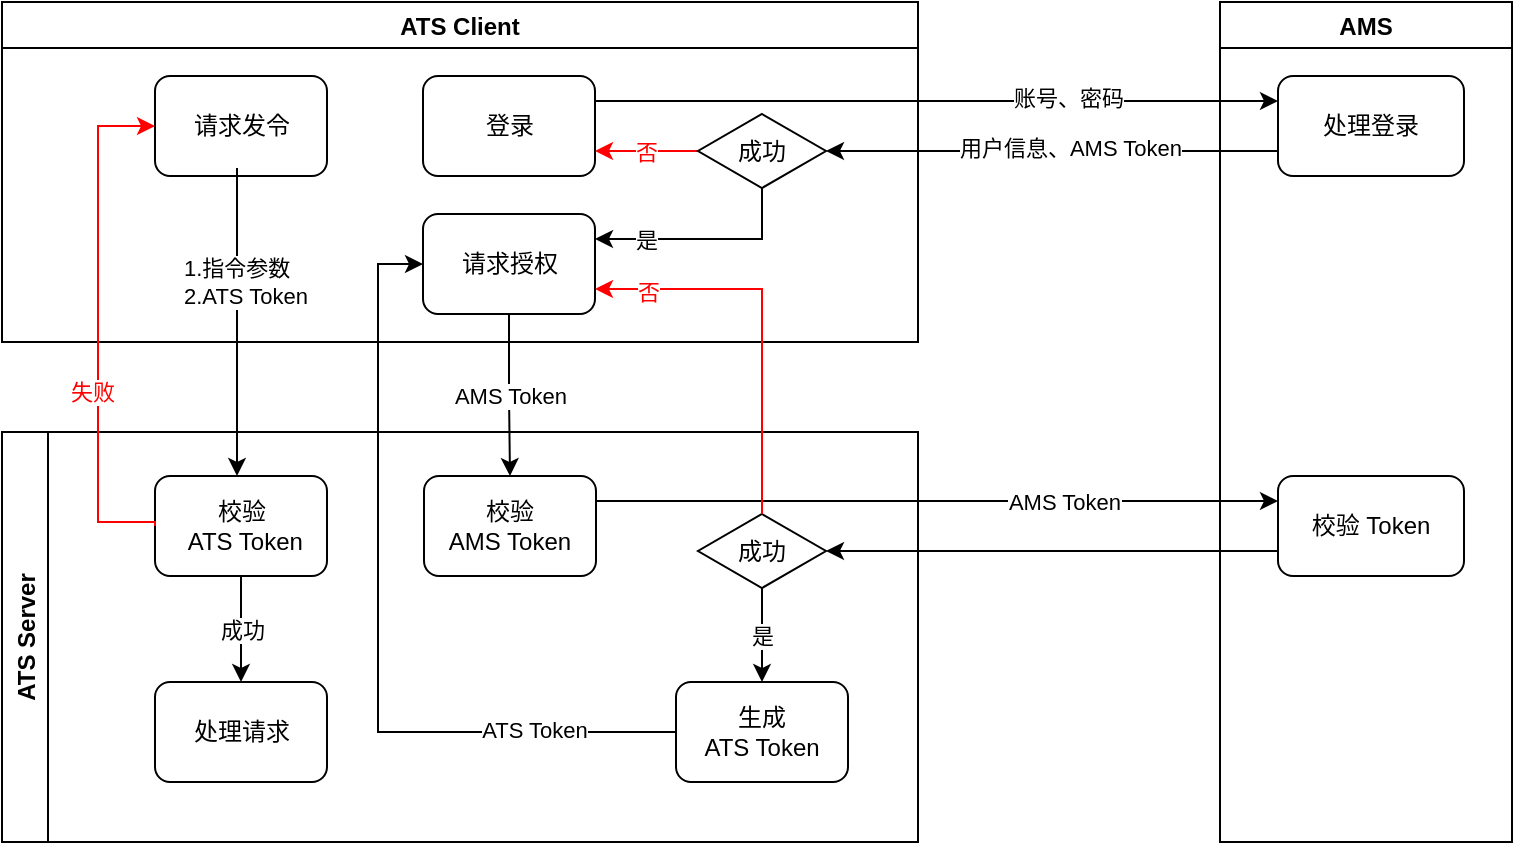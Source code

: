 <mxfile version="17.1.3" type="github">
  <diagram id="XbOKaqfH4eZdRzvgGnbF" name="Page-1">
    <mxGraphModel dx="1038" dy="547" grid="1" gridSize="10" guides="1" tooltips="1" connect="1" arrows="1" fold="1" page="1" pageScale="1" pageWidth="827" pageHeight="1169" math="0" shadow="0">
      <root>
        <mxCell id="0" />
        <mxCell id="1" parent="0" />
        <mxCell id="rXvFDF5TVlSO3VW0NlAG-10" value="ATS Server" style="swimlane;horizontal=0;" parent="1" vertex="1">
          <mxGeometry x="36" y="235" width="458" height="205" as="geometry">
            <mxRectangle x="340" y="130" width="30" height="80" as="alternateBounds" />
          </mxGeometry>
        </mxCell>
        <mxCell id="rXvFDF5TVlSO3VW0NlAG-57" value="成功" style="edgeStyle=orthogonalEdgeStyle;rounded=0;orthogonalLoop=1;jettySize=auto;html=1;exitX=0.5;exitY=1;exitDx=0;exitDy=0;entryX=0.5;entryY=0;entryDx=0;entryDy=0;" parent="rXvFDF5TVlSO3VW0NlAG-10" source="rXvFDF5TVlSO3VW0NlAG-26" target="rXvFDF5TVlSO3VW0NlAG-36" edge="1">
          <mxGeometry relative="1" as="geometry">
            <Array as="points">
              <mxPoint x="120" y="95" />
              <mxPoint x="120" y="95" />
            </Array>
          </mxGeometry>
        </mxCell>
        <mxCell id="rXvFDF5TVlSO3VW0NlAG-36" value="处理请求" style="rounded=1;whiteSpace=wrap;html=1;" parent="rXvFDF5TVlSO3VW0NlAG-10" vertex="1">
          <mxGeometry x="76.5" y="125" width="86" height="50" as="geometry" />
        </mxCell>
        <mxCell id="mAMvdcGGfRFucHx00YFO-1" value="校验 &lt;br&gt;AMS Token" style="rounded=1;whiteSpace=wrap;html=1;" parent="rXvFDF5TVlSO3VW0NlAG-10" vertex="1">
          <mxGeometry x="211" y="22" width="86" height="50" as="geometry" />
        </mxCell>
        <mxCell id="dtZ8uvpMmHiGqUTTxJMK-4" value="是" style="edgeStyle=orthogonalEdgeStyle;rounded=0;orthogonalLoop=1;jettySize=auto;html=1;exitX=0.5;exitY=1;exitDx=0;exitDy=0;entryX=0.5;entryY=0;entryDx=0;entryDy=0;fontColor=#000000;strokeColor=#000000;" edge="1" parent="rXvFDF5TVlSO3VW0NlAG-10" source="mAMvdcGGfRFucHx00YFO-33" target="mAMvdcGGfRFucHx00YFO-36">
          <mxGeometry relative="1" as="geometry" />
        </mxCell>
        <mxCell id="mAMvdcGGfRFucHx00YFO-33" value="成功" style="rhombus;whiteSpace=wrap;html=1;" parent="rXvFDF5TVlSO3VW0NlAG-10" vertex="1">
          <mxGeometry x="348" y="41" width="64" height="37" as="geometry" />
        </mxCell>
        <mxCell id="mAMvdcGGfRFucHx00YFO-36" value="生成 &lt;br&gt;ATS Token" style="rounded=1;whiteSpace=wrap;html=1;" parent="rXvFDF5TVlSO3VW0NlAG-10" vertex="1">
          <mxGeometry x="337" y="125" width="86" height="50" as="geometry" />
        </mxCell>
        <mxCell id="rXvFDF5TVlSO3VW0NlAG-26" value="校验&lt;br&gt;&amp;nbsp;ATS Token" style="rounded=1;whiteSpace=wrap;html=1;" parent="rXvFDF5TVlSO3VW0NlAG-10" vertex="1">
          <mxGeometry x="76.5" y="22" width="86" height="50" as="geometry" />
        </mxCell>
        <mxCell id="rXvFDF5TVlSO3VW0NlAG-14" value="AMS" style="swimlane;" parent="1" vertex="1">
          <mxGeometry x="645" y="20" width="146" height="420" as="geometry" />
        </mxCell>
        <mxCell id="rXvFDF5TVlSO3VW0NlAG-52" value="校验 Token" style="rounded=1;whiteSpace=wrap;html=1;" parent="rXvFDF5TVlSO3VW0NlAG-14" vertex="1">
          <mxGeometry x="29" y="237" width="93" height="50" as="geometry" />
        </mxCell>
        <mxCell id="mAMvdcGGfRFucHx00YFO-14" value="处理登录" style="rounded=1;whiteSpace=wrap;html=1;" parent="rXvFDF5TVlSO3VW0NlAG-14" vertex="1">
          <mxGeometry x="29" y="37" width="93" height="50" as="geometry" />
        </mxCell>
        <mxCell id="rXvFDF5TVlSO3VW0NlAG-50" value="ATS Client" style="swimlane;" parent="1" vertex="1">
          <mxGeometry x="36" y="20" width="458" height="170" as="geometry" />
        </mxCell>
        <mxCell id="rXvFDF5TVlSO3VW0NlAG-51" value="登录" style="rounded=1;whiteSpace=wrap;html=1;" parent="rXvFDF5TVlSO3VW0NlAG-50" vertex="1">
          <mxGeometry x="210.5" y="37" width="86" height="50" as="geometry" />
        </mxCell>
        <mxCell id="rXvFDF5TVlSO3VW0NlAG-55" value="请求发令" style="rounded=1;whiteSpace=wrap;html=1;" parent="rXvFDF5TVlSO3VW0NlAG-50" vertex="1">
          <mxGeometry x="76.5" y="37" width="86" height="50" as="geometry" />
        </mxCell>
        <mxCell id="mAMvdcGGfRFucHx00YFO-24" style="edgeStyle=orthogonalEdgeStyle;rounded=0;orthogonalLoop=1;jettySize=auto;html=1;exitX=0.5;exitY=1;exitDx=0;exitDy=0;entryX=1;entryY=0.25;entryDx=0;entryDy=0;" parent="rXvFDF5TVlSO3VW0NlAG-50" source="mAMvdcGGfRFucHx00YFO-21" target="mAMvdcGGfRFucHx00YFO-23" edge="1">
          <mxGeometry relative="1" as="geometry" />
        </mxCell>
        <mxCell id="mAMvdcGGfRFucHx00YFO-25" value="是" style="edgeLabel;html=1;align=center;verticalAlign=middle;resizable=0;points=[];" parent="mAMvdcGGfRFucHx00YFO-24" vertex="1" connectable="0">
          <mxGeometry x="0.535" relative="1" as="geometry">
            <mxPoint as="offset" />
          </mxGeometry>
        </mxCell>
        <mxCell id="dtZ8uvpMmHiGqUTTxJMK-3" value="否" style="edgeStyle=orthogonalEdgeStyle;rounded=0;orthogonalLoop=1;jettySize=auto;html=1;exitX=0;exitY=0.5;exitDx=0;exitDy=0;entryX=1;entryY=0.75;entryDx=0;entryDy=0;fillColor=#e51400;strokeColor=#FF0000;fontColor=#FF0000;" edge="1" parent="rXvFDF5TVlSO3VW0NlAG-50" source="mAMvdcGGfRFucHx00YFO-21" target="rXvFDF5TVlSO3VW0NlAG-51">
          <mxGeometry relative="1" as="geometry">
            <Array as="points">
              <mxPoint x="328" y="75" />
              <mxPoint x="328" y="75" />
            </Array>
          </mxGeometry>
        </mxCell>
        <mxCell id="mAMvdcGGfRFucHx00YFO-21" value="成功" style="rhombus;whiteSpace=wrap;html=1;" parent="rXvFDF5TVlSO3VW0NlAG-50" vertex="1">
          <mxGeometry x="348" y="56" width="64" height="37" as="geometry" />
        </mxCell>
        <mxCell id="mAMvdcGGfRFucHx00YFO-23" value="请求授权" style="rounded=1;whiteSpace=wrap;html=1;" parent="rXvFDF5TVlSO3VW0NlAG-50" vertex="1">
          <mxGeometry x="210.5" y="106" width="86" height="50" as="geometry" />
        </mxCell>
        <mxCell id="rXvFDF5TVlSO3VW0NlAG-53" value="AMS Token" style="edgeStyle=orthogonalEdgeStyle;rounded=0;orthogonalLoop=1;jettySize=auto;html=1;exitX=1;exitY=0.25;exitDx=0;exitDy=0;entryX=0;entryY=0.25;entryDx=0;entryDy=0;" parent="1" source="mAMvdcGGfRFucHx00YFO-1" target="rXvFDF5TVlSO3VW0NlAG-52" edge="1">
          <mxGeometry x="0.373" relative="1" as="geometry">
            <mxPoint x="199.5" y="65.5" as="sourcePoint" />
            <mxPoint x="546" y="65.5" as="targetPoint" />
            <Array as="points">
              <mxPoint x="574" y="270" />
              <mxPoint x="574" y="270" />
            </Array>
            <mxPoint as="offset" />
          </mxGeometry>
        </mxCell>
        <mxCell id="rXvFDF5TVlSO3VW0NlAG-65" value="1.指令参数&lt;br&gt;2.ATS Token" style="edgeStyle=orthogonalEdgeStyle;rounded=0;orthogonalLoop=1;jettySize=auto;html=1;exitX=0.5;exitY=1;exitDx=0;exitDy=0;entryX=0.5;entryY=0;entryDx=0;entryDy=0;strokeColor=#000000;align=left;" parent="1" edge="1">
          <mxGeometry x="-0.26" y="-29" relative="1" as="geometry">
            <mxPoint x="153.5" y="103" as="sourcePoint" />
            <mxPoint x="153.5" y="257" as="targetPoint" />
            <mxPoint as="offset" />
          </mxGeometry>
        </mxCell>
        <mxCell id="mAMvdcGGfRFucHx00YFO-15" style="edgeStyle=orthogonalEdgeStyle;rounded=0;orthogonalLoop=1;jettySize=auto;html=1;exitX=1;exitY=0.25;exitDx=0;exitDy=0;entryX=0;entryY=0.25;entryDx=0;entryDy=0;" parent="1" source="rXvFDF5TVlSO3VW0NlAG-51" target="mAMvdcGGfRFucHx00YFO-14" edge="1">
          <mxGeometry relative="1" as="geometry" />
        </mxCell>
        <mxCell id="mAMvdcGGfRFucHx00YFO-18" value="账号、密码" style="edgeLabel;html=1;align=center;verticalAlign=middle;resizable=0;points=[];" parent="mAMvdcGGfRFucHx00YFO-15" vertex="1" connectable="0">
          <mxGeometry x="0.099" y="2" relative="1" as="geometry">
            <mxPoint x="49" as="offset" />
          </mxGeometry>
        </mxCell>
        <mxCell id="mAMvdcGGfRFucHx00YFO-17" style="edgeStyle=orthogonalEdgeStyle;rounded=0;orthogonalLoop=1;jettySize=auto;html=1;exitX=0;exitY=0.75;exitDx=0;exitDy=0;" parent="1" source="mAMvdcGGfRFucHx00YFO-14" target="mAMvdcGGfRFucHx00YFO-21" edge="1">
          <mxGeometry relative="1" as="geometry" />
        </mxCell>
        <mxCell id="mAMvdcGGfRFucHx00YFO-19" value="用户信息、AMS Token" style="edgeLabel;html=1;align=center;verticalAlign=middle;resizable=0;points=[];" parent="mAMvdcGGfRFucHx00YFO-17" vertex="1" connectable="0">
          <mxGeometry x="-0.117" y="-2" relative="1" as="geometry">
            <mxPoint x="-4" as="offset" />
          </mxGeometry>
        </mxCell>
        <mxCell id="mAMvdcGGfRFucHx00YFO-31" style="edgeStyle=orthogonalEdgeStyle;rounded=0;orthogonalLoop=1;jettySize=auto;html=1;exitX=0;exitY=0.5;exitDx=0;exitDy=0;entryX=0;entryY=0.5;entryDx=0;entryDy=0;fillColor=#e51400;strokeColor=#FF0000;" parent="1" source="rXvFDF5TVlSO3VW0NlAG-26" target="rXvFDF5TVlSO3VW0NlAG-55" edge="1">
          <mxGeometry relative="1" as="geometry">
            <Array as="points">
              <mxPoint x="113" y="280" />
              <mxPoint x="84" y="280" />
              <mxPoint x="84" y="82" />
            </Array>
          </mxGeometry>
        </mxCell>
        <mxCell id="mAMvdcGGfRFucHx00YFO-32" value="失败" style="edgeLabel;html=1;align=center;verticalAlign=middle;resizable=0;points=[];fontColor=#FF0000;" parent="mAMvdcGGfRFucHx00YFO-31" vertex="1" connectable="0">
          <mxGeometry x="-0.368" y="4" relative="1" as="geometry">
            <mxPoint x="1" y="-15" as="offset" />
          </mxGeometry>
        </mxCell>
        <mxCell id="mAMvdcGGfRFucHx00YFO-34" style="edgeStyle=orthogonalEdgeStyle;rounded=0;orthogonalLoop=1;jettySize=auto;html=1;exitX=0;exitY=0.75;exitDx=0;exitDy=0;entryX=1;entryY=0.5;entryDx=0;entryDy=0;" parent="1" source="rXvFDF5TVlSO3VW0NlAG-52" target="mAMvdcGGfRFucHx00YFO-33" edge="1">
          <mxGeometry relative="1" as="geometry" />
        </mxCell>
        <mxCell id="mAMvdcGGfRFucHx00YFO-40" value="AMS Token" style="edgeStyle=orthogonalEdgeStyle;rounded=0;orthogonalLoop=1;jettySize=auto;html=1;exitX=0.5;exitY=1;exitDx=0;exitDy=0;entryX=0.5;entryY=0;entryDx=0;entryDy=0;" parent="1" source="mAMvdcGGfRFucHx00YFO-23" target="mAMvdcGGfRFucHx00YFO-1" edge="1">
          <mxGeometry relative="1" as="geometry" />
        </mxCell>
        <mxCell id="mAMvdcGGfRFucHx00YFO-43" style="edgeStyle=orthogonalEdgeStyle;rounded=0;orthogonalLoop=1;jettySize=auto;html=1;exitX=0;exitY=0.5;exitDx=0;exitDy=0;entryX=0;entryY=0.5;entryDx=0;entryDy=0;" parent="1" source="mAMvdcGGfRFucHx00YFO-36" target="mAMvdcGGfRFucHx00YFO-23" edge="1">
          <mxGeometry relative="1" as="geometry">
            <Array as="points">
              <mxPoint x="224" y="385" />
              <mxPoint x="224" y="151" />
            </Array>
          </mxGeometry>
        </mxCell>
        <mxCell id="mAMvdcGGfRFucHx00YFO-44" value="ATS Token" style="edgeLabel;html=1;align=center;verticalAlign=middle;resizable=0;points=[];" parent="mAMvdcGGfRFucHx00YFO-43" vertex="1" connectable="0">
          <mxGeometry x="-0.574" relative="1" as="geometry">
            <mxPoint x="15" y="-1" as="offset" />
          </mxGeometry>
        </mxCell>
        <mxCell id="dtZ8uvpMmHiGqUTTxJMK-1" style="edgeStyle=orthogonalEdgeStyle;rounded=0;orthogonalLoop=1;jettySize=auto;html=1;exitX=0.5;exitY=0;exitDx=0;exitDy=0;entryX=1;entryY=0.75;entryDx=0;entryDy=0;fillColor=#e51400;strokeColor=#FF0000;" edge="1" parent="1" source="mAMvdcGGfRFucHx00YFO-33" target="mAMvdcGGfRFucHx00YFO-23">
          <mxGeometry relative="1" as="geometry" />
        </mxCell>
        <mxCell id="dtZ8uvpMmHiGqUTTxJMK-2" value="否" style="edgeLabel;html=1;align=center;verticalAlign=middle;resizable=0;points=[];fontColor=#FF0000;" vertex="1" connectable="0" parent="dtZ8uvpMmHiGqUTTxJMK-1">
          <mxGeometry x="0.701" y="1" relative="1" as="geometry">
            <mxPoint x="-3" as="offset" />
          </mxGeometry>
        </mxCell>
      </root>
    </mxGraphModel>
  </diagram>
</mxfile>

